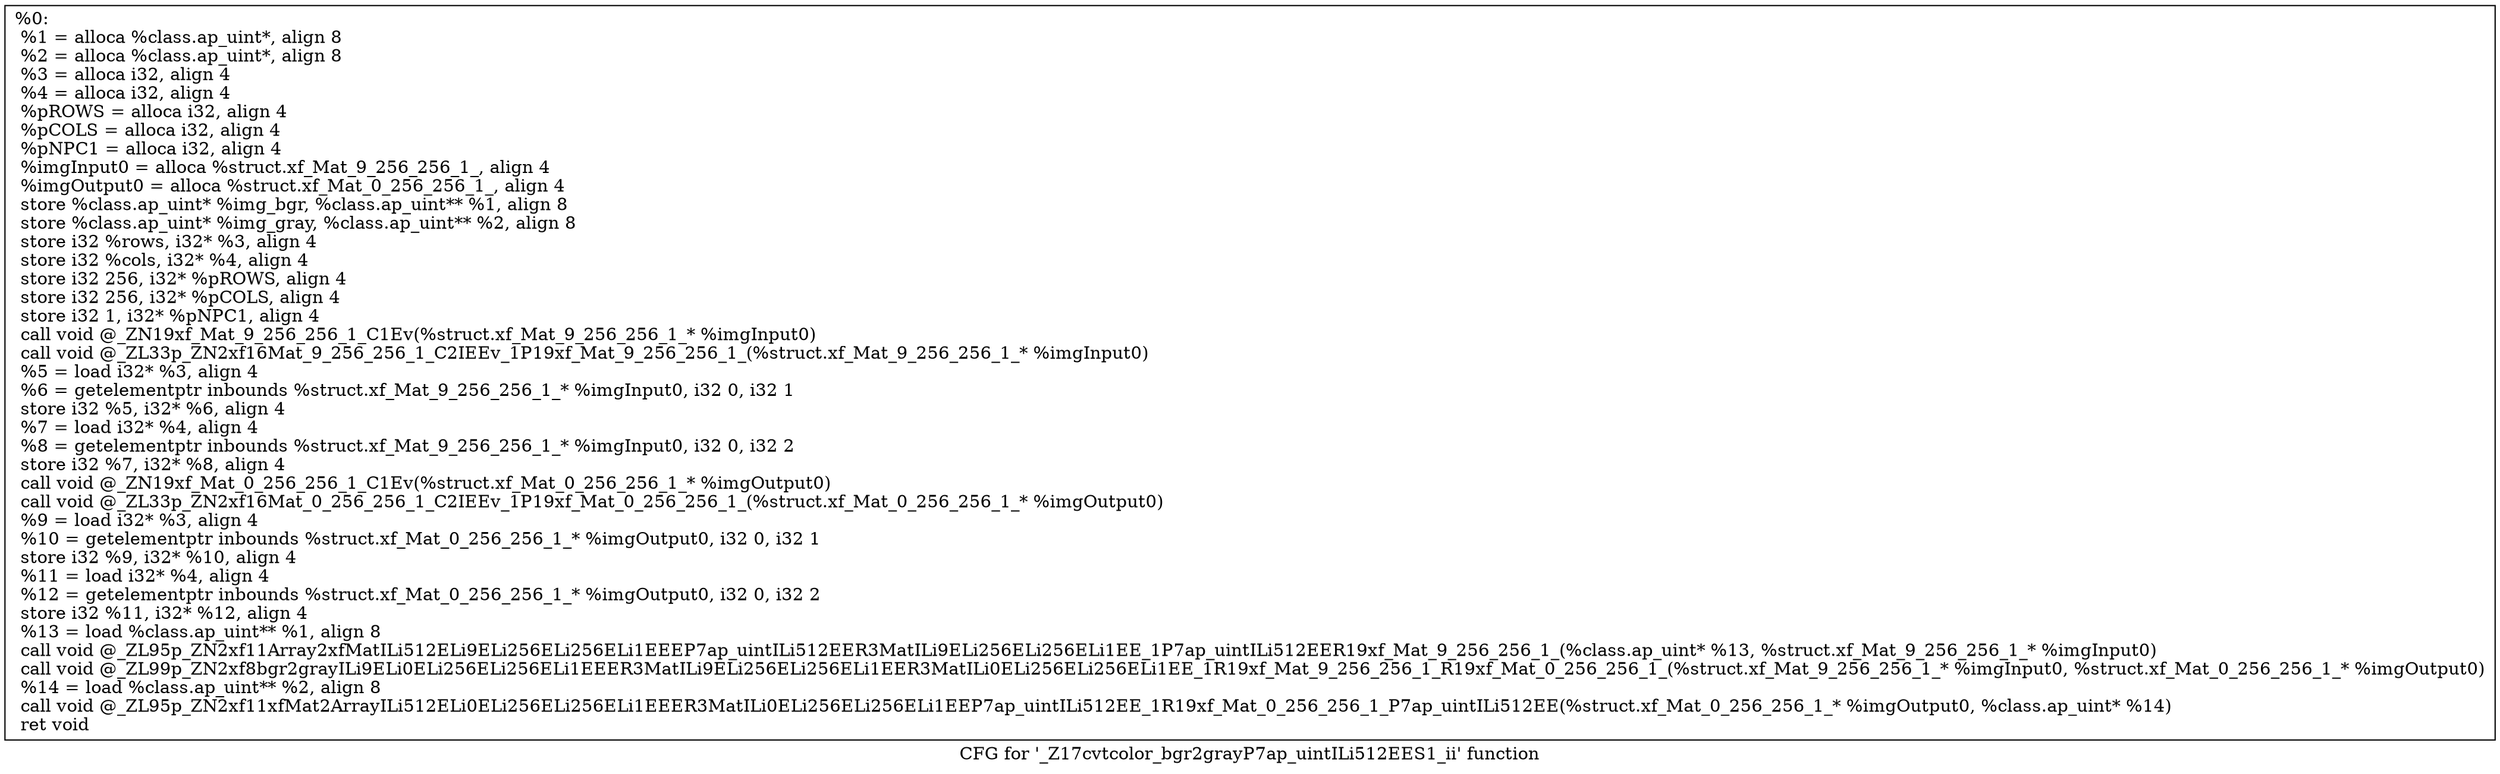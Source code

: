 digraph "CFG for '_Z17cvtcolor_bgr2grayP7ap_uintILi512EES1_ii' function" {
	label="CFG for '_Z17cvtcolor_bgr2grayP7ap_uintILi512EES1_ii' function";

	Node0x15e1550 [shape=record,label="{%0:\l  %1 = alloca %class.ap_uint*, align 8\l  %2 = alloca %class.ap_uint*, align 8\l  %3 = alloca i32, align 4\l  %4 = alloca i32, align 4\l  %pROWS = alloca i32, align 4\l  %pCOLS = alloca i32, align 4\l  %pNPC1 = alloca i32, align 4\l  %imgInput0 = alloca %struct.xf_Mat_9_256_256_1_, align 4\l  %imgOutput0 = alloca %struct.xf_Mat_0_256_256_1_, align 4\l  store %class.ap_uint* %img_bgr, %class.ap_uint** %1, align 8\l  store %class.ap_uint* %img_gray, %class.ap_uint** %2, align 8\l  store i32 %rows, i32* %3, align 4\l  store i32 %cols, i32* %4, align 4\l  store i32 256, i32* %pROWS, align 4\l  store i32 256, i32* %pCOLS, align 4\l  store i32 1, i32* %pNPC1, align 4\l  call void @_ZN19xf_Mat_9_256_256_1_C1Ev(%struct.xf_Mat_9_256_256_1_* %imgInput0)\l  call void @_ZL33p_ZN2xf16Mat_9_256_256_1_C2IEEv_1P19xf_Mat_9_256_256_1_(%struct.xf_Mat_9_256_256_1_* %imgInput0)\l  %5 = load i32* %3, align 4\l  %6 = getelementptr inbounds %struct.xf_Mat_9_256_256_1_* %imgInput0, i32 0, i32 1\l  store i32 %5, i32* %6, align 4\l  %7 = load i32* %4, align 4\l  %8 = getelementptr inbounds %struct.xf_Mat_9_256_256_1_* %imgInput0, i32 0, i32 2\l  store i32 %7, i32* %8, align 4\l  call void @_ZN19xf_Mat_0_256_256_1_C1Ev(%struct.xf_Mat_0_256_256_1_* %imgOutput0)\l  call void @_ZL33p_ZN2xf16Mat_0_256_256_1_C2IEEv_1P19xf_Mat_0_256_256_1_(%struct.xf_Mat_0_256_256_1_* %imgOutput0)\l  %9 = load i32* %3, align 4\l  %10 = getelementptr inbounds %struct.xf_Mat_0_256_256_1_* %imgOutput0, i32 0, i32 1\l  store i32 %9, i32* %10, align 4\l  %11 = load i32* %4, align 4\l  %12 = getelementptr inbounds %struct.xf_Mat_0_256_256_1_* %imgOutput0, i32 0, i32 2\l  store i32 %11, i32* %12, align 4\l  %13 = load %class.ap_uint** %1, align 8\l  call void @_ZL95p_ZN2xf11Array2xfMatILi512ELi9ELi256ELi256ELi1EEEP7ap_uintILi512EER3MatILi9ELi256ELi256ELi1EE_1P7ap_uintILi512EER19xf_Mat_9_256_256_1_(%class.ap_uint* %13, %struct.xf_Mat_9_256_256_1_* %imgInput0)\l  call void @_ZL99p_ZN2xf8bgr2grayILi9ELi0ELi256ELi256ELi1EEER3MatILi9ELi256ELi256ELi1EER3MatILi0ELi256ELi256ELi1EE_1R19xf_Mat_9_256_256_1_R19xf_Mat_0_256_256_1_(%struct.xf_Mat_9_256_256_1_* %imgInput0, %struct.xf_Mat_0_256_256_1_* %imgOutput0)\l  %14 = load %class.ap_uint** %2, align 8\l  call void @_ZL95p_ZN2xf11xfMat2ArrayILi512ELi0ELi256ELi256ELi1EEER3MatILi0ELi256ELi256ELi1EEP7ap_uintILi512EE_1R19xf_Mat_0_256_256_1_P7ap_uintILi512EE(%struct.xf_Mat_0_256_256_1_* %imgOutput0, %class.ap_uint* %14)\l  ret void\l}"];
}
